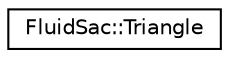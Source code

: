 digraph "Graphical Class Hierarchy"
{
 // LATEX_PDF_SIZE
  edge [fontname="Helvetica",fontsize="10",labelfontname="Helvetica",labelfontsize="10"];
  node [fontname="Helvetica",fontsize="10",shape=record];
  rankdir="LR";
  Node0 [label="FluidSac::Triangle",height=0.2,width=0.4,color="black", fillcolor="white", style="filled",URL="$structFluidSac_1_1Triangle.html",tooltip=" "];
}
